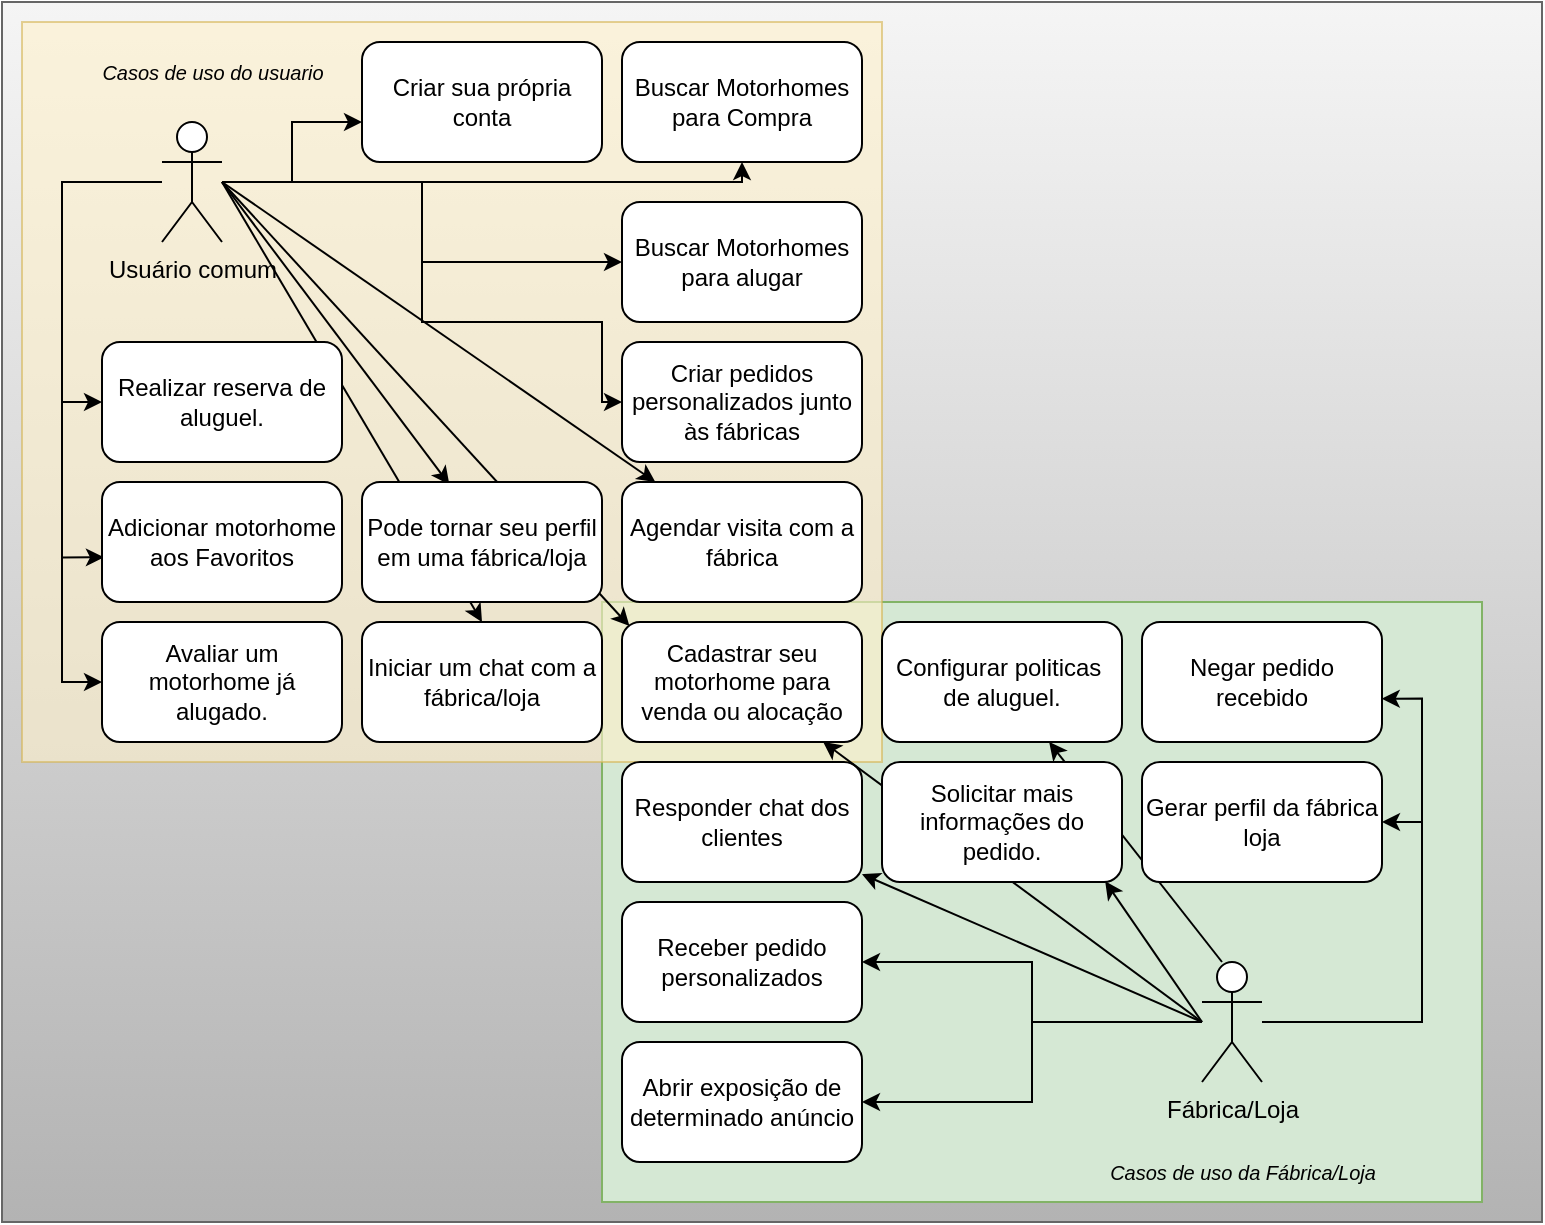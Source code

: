 <mxfile version="21.6.8" type="github">
  <diagram id="C5RBs43oDa-KdzZeNtuy" name="Page-1">
    <mxGraphModel dx="857" dy="543" grid="1" gridSize="10" guides="1" tooltips="1" connect="1" arrows="1" fold="1" page="1" pageScale="1" pageWidth="827" pageHeight="1169" math="0" shadow="0">
      <root>
        <mxCell id="WIyWlLk6GJQsqaUBKTNV-0" />
        <mxCell id="WIyWlLk6GJQsqaUBKTNV-1" parent="WIyWlLk6GJQsqaUBKTNV-0" />
        <mxCell id="9Z5wlnk7catBaOf4IrEr-28" value="" style="rounded=0;whiteSpace=wrap;html=1;fillColor=#f5f5f5;strokeColor=#666666;gradientColor=#b3b3b3;" vertex="1" parent="WIyWlLk6GJQsqaUBKTNV-1">
          <mxGeometry y="60" width="770" height="610" as="geometry" />
        </mxCell>
        <mxCell id="9Z5wlnk7catBaOf4IrEr-25" value="" style="rounded=0;whiteSpace=wrap;html=1;fillColor=#d5e8d4;strokeColor=#82b366;" vertex="1" parent="WIyWlLk6GJQsqaUBKTNV-1">
          <mxGeometry x="300" y="360" width="440" height="300" as="geometry" />
        </mxCell>
        <mxCell id="9Z5wlnk7catBaOf4IrEr-0" value="" style="rounded=0;whiteSpace=wrap;html=1;fillColor=#fff2cc;strokeColor=#d6b656;opacity=60;" vertex="1" parent="WIyWlLk6GJQsqaUBKTNV-1">
          <mxGeometry x="10" y="70" width="430" height="370" as="geometry" />
        </mxCell>
        <mxCell id="9Z5wlnk7catBaOf4IrEr-58" style="edgeStyle=orthogonalEdgeStyle;rounded=0;orthogonalLoop=1;jettySize=auto;html=1;" edge="1" parent="WIyWlLk6GJQsqaUBKTNV-1" source="9Z5wlnk7catBaOf4IrEr-2" target="9Z5wlnk7catBaOf4IrEr-24">
          <mxGeometry relative="1" as="geometry">
            <Array as="points">
              <mxPoint x="145" y="150" />
              <mxPoint x="145" y="120" />
            </Array>
          </mxGeometry>
        </mxCell>
        <mxCell id="9Z5wlnk7catBaOf4IrEr-67" style="edgeStyle=orthogonalEdgeStyle;rounded=0;orthogonalLoop=1;jettySize=auto;html=1;entryX=0;entryY=0.5;entryDx=0;entryDy=0;" edge="1" parent="WIyWlLk6GJQsqaUBKTNV-1" source="9Z5wlnk7catBaOf4IrEr-2" target="9Z5wlnk7catBaOf4IrEr-8">
          <mxGeometry relative="1" as="geometry">
            <Array as="points">
              <mxPoint x="30" y="150" />
              <mxPoint x="30" y="260" />
            </Array>
          </mxGeometry>
        </mxCell>
        <mxCell id="9Z5wlnk7catBaOf4IrEr-68" style="edgeStyle=orthogonalEdgeStyle;rounded=0;orthogonalLoop=1;jettySize=auto;html=1;entryX=0.008;entryY=0.628;entryDx=0;entryDy=0;entryPerimeter=0;" edge="1" parent="WIyWlLk6GJQsqaUBKTNV-1" source="9Z5wlnk7catBaOf4IrEr-2" target="9Z5wlnk7catBaOf4IrEr-9">
          <mxGeometry relative="1" as="geometry">
            <Array as="points">
              <mxPoint x="30" y="150" />
              <mxPoint x="30" y="338" />
            </Array>
          </mxGeometry>
        </mxCell>
        <mxCell id="9Z5wlnk7catBaOf4IrEr-69" style="edgeStyle=orthogonalEdgeStyle;rounded=0;orthogonalLoop=1;jettySize=auto;html=1;entryX=0;entryY=0.5;entryDx=0;entryDy=0;" edge="1" parent="WIyWlLk6GJQsqaUBKTNV-1" source="9Z5wlnk7catBaOf4IrEr-2" target="9Z5wlnk7catBaOf4IrEr-21">
          <mxGeometry relative="1" as="geometry">
            <Array as="points">
              <mxPoint x="30" y="150" />
              <mxPoint x="30" y="400" />
            </Array>
          </mxGeometry>
        </mxCell>
        <mxCell id="9Z5wlnk7catBaOf4IrEr-73" style="edgeStyle=orthogonalEdgeStyle;rounded=0;orthogonalLoop=1;jettySize=auto;html=1;" edge="1" parent="WIyWlLk6GJQsqaUBKTNV-1">
          <mxGeometry relative="1" as="geometry">
            <mxPoint x="110" y="150" as="sourcePoint" />
            <mxPoint x="370" y="140" as="targetPoint" />
            <Array as="points">
              <mxPoint x="370" y="150" />
            </Array>
          </mxGeometry>
        </mxCell>
        <mxCell id="9Z5wlnk7catBaOf4IrEr-74" style="edgeStyle=orthogonalEdgeStyle;rounded=0;orthogonalLoop=1;jettySize=auto;html=1;" edge="1" parent="WIyWlLk6GJQsqaUBKTNV-1" source="9Z5wlnk7catBaOf4IrEr-2" target="9Z5wlnk7catBaOf4IrEr-7">
          <mxGeometry relative="1" as="geometry">
            <Array as="points">
              <mxPoint x="210" y="150" />
              <mxPoint x="210" y="190" />
            </Array>
          </mxGeometry>
        </mxCell>
        <mxCell id="9Z5wlnk7catBaOf4IrEr-75" style="edgeStyle=orthogonalEdgeStyle;rounded=0;orthogonalLoop=1;jettySize=auto;html=1;entryX=0;entryY=0.5;entryDx=0;entryDy=0;" edge="1" parent="WIyWlLk6GJQsqaUBKTNV-1" source="9Z5wlnk7catBaOf4IrEr-2" target="9Z5wlnk7catBaOf4IrEr-16">
          <mxGeometry relative="1" as="geometry">
            <Array as="points">
              <mxPoint x="210" y="150" />
              <mxPoint x="210" y="220" />
              <mxPoint x="300" y="220" />
              <mxPoint x="300" y="260" />
            </Array>
          </mxGeometry>
        </mxCell>
        <mxCell id="9Z5wlnk7catBaOf4IrEr-2" value="Usuário comum" style="shape=umlActor;verticalLabelPosition=bottom;verticalAlign=top;html=1;outlineConnect=0;" vertex="1" parent="WIyWlLk6GJQsqaUBKTNV-1">
          <mxGeometry x="80" y="120" width="30" height="60" as="geometry" />
        </mxCell>
        <mxCell id="9Z5wlnk7catBaOf4IrEr-6" value="Buscar Motorhomes para Compra" style="rounded=1;whiteSpace=wrap;html=1;" vertex="1" parent="WIyWlLk6GJQsqaUBKTNV-1">
          <mxGeometry x="310" y="80" width="120" height="60" as="geometry" />
        </mxCell>
        <mxCell id="9Z5wlnk7catBaOf4IrEr-7" value="Buscar Motorhomes para alugar" style="rounded=1;whiteSpace=wrap;html=1;" vertex="1" parent="WIyWlLk6GJQsqaUBKTNV-1">
          <mxGeometry x="310" y="160" width="120" height="60" as="geometry" />
        </mxCell>
        <mxCell id="9Z5wlnk7catBaOf4IrEr-9" value="Adicionar motorhome aos Favoritos" style="rounded=1;whiteSpace=wrap;html=1;" vertex="1" parent="WIyWlLk6GJQsqaUBKTNV-1">
          <mxGeometry x="50" y="300" width="120" height="60" as="geometry" />
        </mxCell>
        <mxCell id="9Z5wlnk7catBaOf4IrEr-10" value="Iniciar um chat com a fábrica/loja" style="rounded=1;whiteSpace=wrap;html=1;" vertex="1" parent="WIyWlLk6GJQsqaUBKTNV-1">
          <mxGeometry x="180" y="370" width="120" height="60" as="geometry" />
        </mxCell>
        <mxCell id="9Z5wlnk7catBaOf4IrEr-12" value="Cadastrar seu motorhome para venda ou alocação" style="rounded=1;whiteSpace=wrap;html=1;" vertex="1" parent="WIyWlLk6GJQsqaUBKTNV-1">
          <mxGeometry x="310" y="370" width="120" height="60" as="geometry" />
        </mxCell>
        <mxCell id="9Z5wlnk7catBaOf4IrEr-53" style="edgeStyle=orthogonalEdgeStyle;rounded=0;orthogonalLoop=1;jettySize=auto;html=1;" edge="1" parent="WIyWlLk6GJQsqaUBKTNV-1" source="9Z5wlnk7catBaOf4IrEr-13" target="9Z5wlnk7catBaOf4IrEr-18">
          <mxGeometry relative="1" as="geometry" />
        </mxCell>
        <mxCell id="9Z5wlnk7catBaOf4IrEr-54" style="edgeStyle=orthogonalEdgeStyle;rounded=0;orthogonalLoop=1;jettySize=auto;html=1;" edge="1" parent="WIyWlLk6GJQsqaUBKTNV-1" source="9Z5wlnk7catBaOf4IrEr-13" target="9Z5wlnk7catBaOf4IrEr-15">
          <mxGeometry relative="1" as="geometry" />
        </mxCell>
        <mxCell id="9Z5wlnk7catBaOf4IrEr-70" style="edgeStyle=orthogonalEdgeStyle;rounded=0;orthogonalLoop=1;jettySize=auto;html=1;entryX=1;entryY=0.5;entryDx=0;entryDy=0;" edge="1" parent="WIyWlLk6GJQsqaUBKTNV-1" source="9Z5wlnk7catBaOf4IrEr-13" target="9Z5wlnk7catBaOf4IrEr-32">
          <mxGeometry relative="1" as="geometry">
            <Array as="points">
              <mxPoint x="710" y="570" />
              <mxPoint x="710" y="470" />
            </Array>
          </mxGeometry>
        </mxCell>
        <mxCell id="9Z5wlnk7catBaOf4IrEr-71" style="edgeStyle=orthogonalEdgeStyle;rounded=0;orthogonalLoop=1;jettySize=auto;html=1;entryX=0.999;entryY=0.639;entryDx=0;entryDy=0;entryPerimeter=0;" edge="1" parent="WIyWlLk6GJQsqaUBKTNV-1" source="9Z5wlnk7catBaOf4IrEr-13" target="9Z5wlnk7catBaOf4IrEr-22">
          <mxGeometry relative="1" as="geometry">
            <Array as="points">
              <mxPoint x="710" y="570" />
              <mxPoint x="710" y="408" />
            </Array>
          </mxGeometry>
        </mxCell>
        <mxCell id="9Z5wlnk7catBaOf4IrEr-13" value="Fábrica/Loja" style="shape=umlActor;verticalLabelPosition=bottom;verticalAlign=top;html=1;outlineConnect=0;" vertex="1" parent="WIyWlLk6GJQsqaUBKTNV-1">
          <mxGeometry x="600" y="540" width="30" height="60" as="geometry" />
        </mxCell>
        <mxCell id="9Z5wlnk7catBaOf4IrEr-14" value="Responder chat dos clientes" style="rounded=1;whiteSpace=wrap;html=1;" vertex="1" parent="WIyWlLk6GJQsqaUBKTNV-1">
          <mxGeometry x="310" y="440" width="120" height="60" as="geometry" />
        </mxCell>
        <mxCell id="9Z5wlnk7catBaOf4IrEr-15" value="Receber pedido personalizados" style="rounded=1;whiteSpace=wrap;html=1;" vertex="1" parent="WIyWlLk6GJQsqaUBKTNV-1">
          <mxGeometry x="310" y="510" width="120" height="60" as="geometry" />
        </mxCell>
        <mxCell id="9Z5wlnk7catBaOf4IrEr-17" style="edgeStyle=orthogonalEdgeStyle;rounded=0;orthogonalLoop=1;jettySize=auto;html=1;exitX=0.5;exitY=1;exitDx=0;exitDy=0;" edge="1" parent="WIyWlLk6GJQsqaUBKTNV-1" source="9Z5wlnk7catBaOf4IrEr-11" target="9Z5wlnk7catBaOf4IrEr-11">
          <mxGeometry relative="1" as="geometry" />
        </mxCell>
        <mxCell id="9Z5wlnk7catBaOf4IrEr-18" value="Abrir exposição de determinado anúncio" style="rounded=1;whiteSpace=wrap;html=1;" vertex="1" parent="WIyWlLk6GJQsqaUBKTNV-1">
          <mxGeometry x="310" y="580" width="120" height="60" as="geometry" />
        </mxCell>
        <mxCell id="9Z5wlnk7catBaOf4IrEr-19" value="Configurar politicas&amp;nbsp; de aluguel." style="rounded=1;whiteSpace=wrap;html=1;" vertex="1" parent="WIyWlLk6GJQsqaUBKTNV-1">
          <mxGeometry x="440" y="370" width="120" height="60" as="geometry" />
        </mxCell>
        <mxCell id="9Z5wlnk7catBaOf4IrEr-21" value="Avaliar um motorhome já alugado." style="rounded=1;whiteSpace=wrap;html=1;" vertex="1" parent="WIyWlLk6GJQsqaUBKTNV-1">
          <mxGeometry x="50" y="370" width="120" height="60" as="geometry" />
        </mxCell>
        <mxCell id="9Z5wlnk7catBaOf4IrEr-22" value="Negar pedido recebido" style="rounded=1;whiteSpace=wrap;html=1;" vertex="1" parent="WIyWlLk6GJQsqaUBKTNV-1">
          <mxGeometry x="570" y="370" width="120" height="60" as="geometry" />
        </mxCell>
        <mxCell id="9Z5wlnk7catBaOf4IrEr-24" value="Criar sua própria conta" style="rounded=1;whiteSpace=wrap;html=1;" vertex="1" parent="WIyWlLk6GJQsqaUBKTNV-1">
          <mxGeometry x="180" y="80" width="120" height="60" as="geometry" />
        </mxCell>
        <mxCell id="9Z5wlnk7catBaOf4IrEr-30" value="&lt;i&gt;&lt;font style=&quot;font-size: 10px;&quot;&gt;Casos de uso do usuario&lt;/font&gt;&lt;/i&gt;" style="text;html=1;align=center;verticalAlign=middle;resizable=0;points=[];autosize=1;strokeColor=none;fillColor=none;" vertex="1" parent="WIyWlLk6GJQsqaUBKTNV-1">
          <mxGeometry x="40" y="80" width="130" height="30" as="geometry" />
        </mxCell>
        <mxCell id="9Z5wlnk7catBaOf4IrEr-31" value="&lt;i&gt;&lt;font style=&quot;font-size: 10px;&quot;&gt;Casos de uso da Fábrica/Loja&lt;/font&gt;&lt;/i&gt;" style="text;html=1;align=center;verticalAlign=middle;resizable=0;points=[];autosize=1;strokeColor=none;fillColor=none;" vertex="1" parent="WIyWlLk6GJQsqaUBKTNV-1">
          <mxGeometry x="540" y="630" width="160" height="30" as="geometry" />
        </mxCell>
        <mxCell id="9Z5wlnk7catBaOf4IrEr-33" value="Agendar visita com a fábrica" style="rounded=1;whiteSpace=wrap;html=1;" vertex="1" parent="WIyWlLk6GJQsqaUBKTNV-1">
          <mxGeometry x="310" y="300" width="120" height="60" as="geometry" />
        </mxCell>
        <mxCell id="9Z5wlnk7catBaOf4IrEr-44" value="" style="endArrow=classic;html=1;rounded=0;" edge="1" parent="WIyWlLk6GJQsqaUBKTNV-1" target="9Z5wlnk7catBaOf4IrEr-12">
          <mxGeometry width="50" height="50" relative="1" as="geometry">
            <mxPoint x="600" y="570" as="sourcePoint" />
            <mxPoint x="645" y="510" as="targetPoint" />
          </mxGeometry>
        </mxCell>
        <mxCell id="9Z5wlnk7catBaOf4IrEr-45" value="" style="endArrow=classic;html=1;rounded=0;" edge="1" parent="WIyWlLk6GJQsqaUBKTNV-1" target="9Z5wlnk7catBaOf4IrEr-19">
          <mxGeometry width="50" height="50" relative="1" as="geometry">
            <mxPoint x="610" y="540" as="sourcePoint" />
            <mxPoint x="422" y="440" as="targetPoint" />
          </mxGeometry>
        </mxCell>
        <mxCell id="9Z5wlnk7catBaOf4IrEr-23" value="Solicitar mais informações do pedido." style="rounded=1;whiteSpace=wrap;html=1;" vertex="1" parent="WIyWlLk6GJQsqaUBKTNV-1">
          <mxGeometry x="440" y="440" width="120" height="60" as="geometry" />
        </mxCell>
        <mxCell id="9Z5wlnk7catBaOf4IrEr-32" value="Gerar perfil da fábrica loja" style="rounded=1;whiteSpace=wrap;html=1;" vertex="1" parent="WIyWlLk6GJQsqaUBKTNV-1">
          <mxGeometry x="570" y="440" width="120" height="60" as="geometry" />
        </mxCell>
        <mxCell id="9Z5wlnk7catBaOf4IrEr-52" value="" style="endArrow=classic;html=1;rounded=0;entryX=0.93;entryY=0.995;entryDx=0;entryDy=0;entryPerimeter=0;" edge="1" parent="WIyWlLk6GJQsqaUBKTNV-1" target="9Z5wlnk7catBaOf4IrEr-23">
          <mxGeometry width="50" height="50" relative="1" as="geometry">
            <mxPoint x="600" y="570" as="sourcePoint" />
            <mxPoint x="556" y="500" as="targetPoint" />
          </mxGeometry>
        </mxCell>
        <mxCell id="9Z5wlnk7catBaOf4IrEr-57" value="" style="endArrow=classic;html=1;rounded=0;" edge="1" parent="WIyWlLk6GJQsqaUBKTNV-1" target="9Z5wlnk7catBaOf4IrEr-14">
          <mxGeometry width="50" height="50" relative="1" as="geometry">
            <mxPoint x="600" y="570" as="sourcePoint" />
            <mxPoint x="422" y="440" as="targetPoint" />
          </mxGeometry>
        </mxCell>
        <mxCell id="9Z5wlnk7catBaOf4IrEr-16" value="Criar pedidos personalizados junto às fábricas" style="rounded=1;whiteSpace=wrap;html=1;" vertex="1" parent="WIyWlLk6GJQsqaUBKTNV-1">
          <mxGeometry x="310" y="230" width="120" height="60" as="geometry" />
        </mxCell>
        <mxCell id="9Z5wlnk7catBaOf4IrEr-78" value="" style="endArrow=classic;html=1;rounded=0;" edge="1" parent="WIyWlLk6GJQsqaUBKTNV-1" target="9Z5wlnk7catBaOf4IrEr-33">
          <mxGeometry width="50" height="50" relative="1" as="geometry">
            <mxPoint x="110" y="150" as="sourcePoint" />
            <mxPoint x="111" y="180" as="targetPoint" />
          </mxGeometry>
        </mxCell>
        <mxCell id="9Z5wlnk7catBaOf4IrEr-79" value="" style="endArrow=classic;html=1;rounded=0;entryX=0.031;entryY=0.034;entryDx=0;entryDy=0;entryPerimeter=0;" edge="1" parent="WIyWlLk6GJQsqaUBKTNV-1" target="9Z5wlnk7catBaOf4IrEr-12">
          <mxGeometry width="50" height="50" relative="1" as="geometry">
            <mxPoint x="110" y="150" as="sourcePoint" />
            <mxPoint x="337" y="310" as="targetPoint" />
          </mxGeometry>
        </mxCell>
        <mxCell id="9Z5wlnk7catBaOf4IrEr-82" value="" style="endArrow=classic;html=1;rounded=0;entryX=0.5;entryY=0;entryDx=0;entryDy=0;" edge="1" parent="WIyWlLk6GJQsqaUBKTNV-1">
          <mxGeometry width="50" height="50" relative="1" as="geometry">
            <mxPoint x="110" y="150" as="sourcePoint" />
            <mxPoint x="240" y="370" as="targetPoint" />
          </mxGeometry>
        </mxCell>
        <mxCell id="9Z5wlnk7catBaOf4IrEr-83" value="" style="endArrow=classic;html=1;rounded=0;entryX=0.364;entryY=0.021;entryDx=0;entryDy=0;entryPerimeter=0;" edge="1" parent="WIyWlLk6GJQsqaUBKTNV-1" target="9Z5wlnk7catBaOf4IrEr-11">
          <mxGeometry width="50" height="50" relative="1" as="geometry">
            <mxPoint x="110" y="150" as="sourcePoint" />
            <mxPoint x="250" y="380" as="targetPoint" />
          </mxGeometry>
        </mxCell>
        <mxCell id="9Z5wlnk7catBaOf4IrEr-8" value="Realizar reserva de aluguel." style="rounded=1;whiteSpace=wrap;html=1;" vertex="1" parent="WIyWlLk6GJQsqaUBKTNV-1">
          <mxGeometry x="50" y="230" width="120" height="60" as="geometry" />
        </mxCell>
        <mxCell id="9Z5wlnk7catBaOf4IrEr-11" value="Pode tornar seu perfil em uma fábrica/loja" style="rounded=1;whiteSpace=wrap;html=1;" vertex="1" parent="WIyWlLk6GJQsqaUBKTNV-1">
          <mxGeometry x="180" y="300" width="120" height="60" as="geometry" />
        </mxCell>
      </root>
    </mxGraphModel>
  </diagram>
</mxfile>
